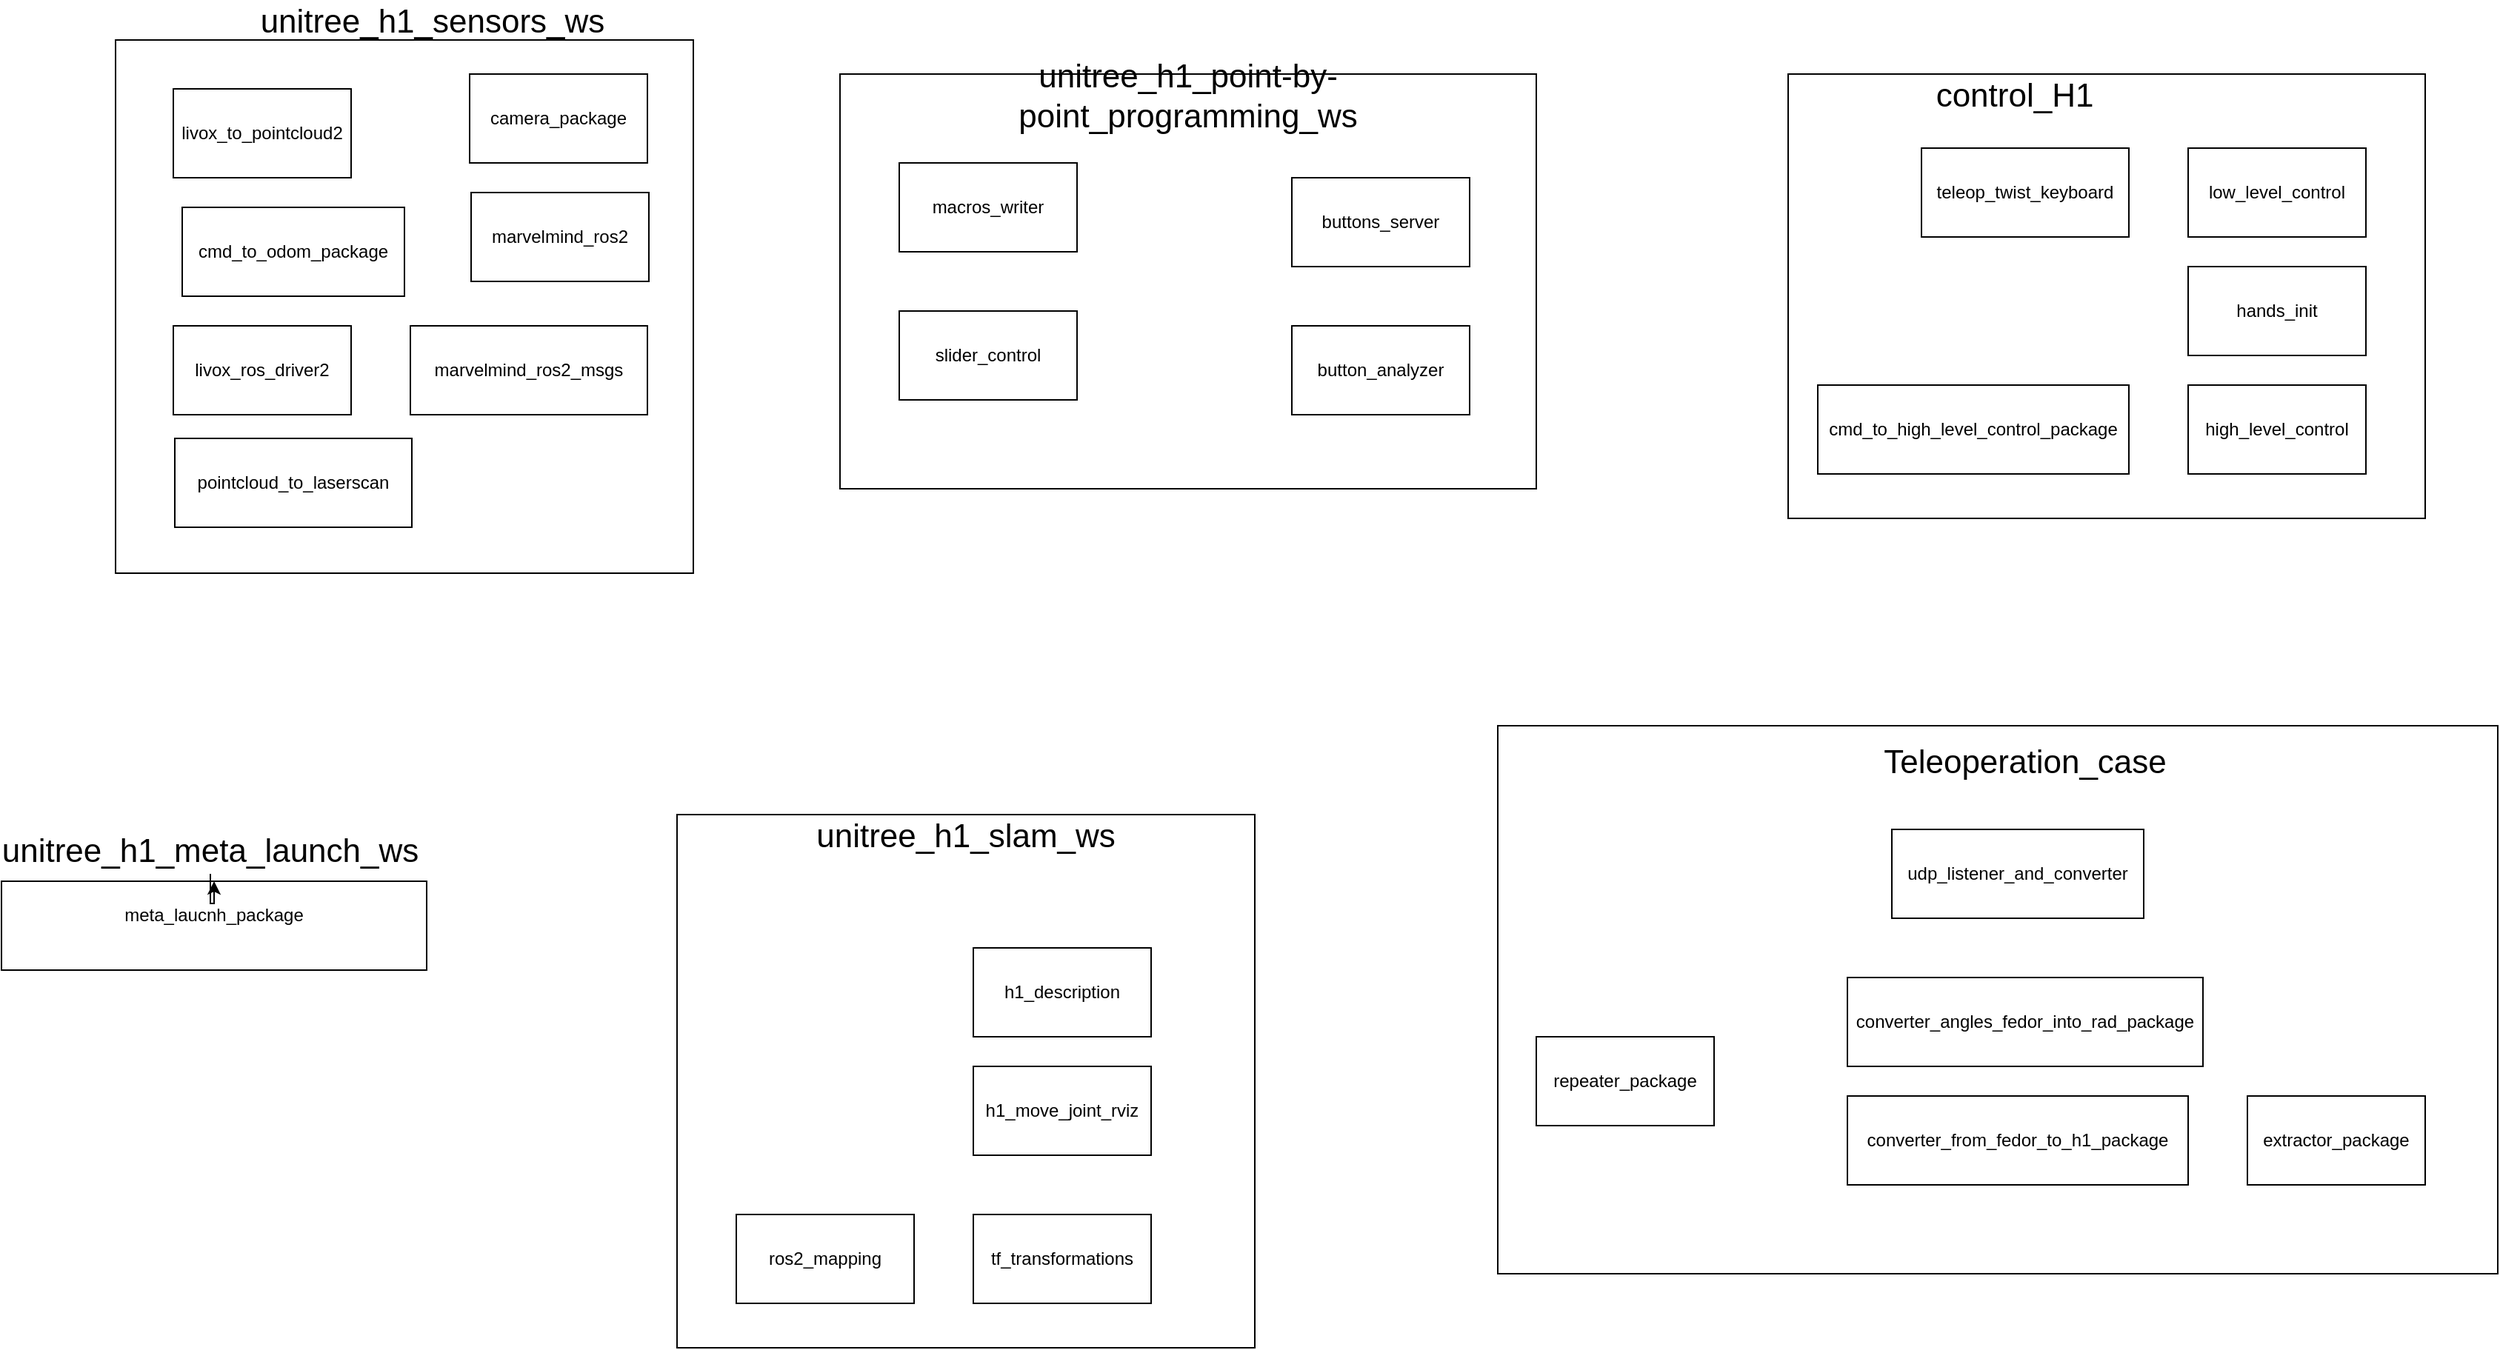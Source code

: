<mxfile version="27.0.9">
  <diagram name="Page-1" id="EOcN2amwTkRdN6bezQN2">
    <mxGraphModel dx="1280" dy="1002" grid="0" gridSize="10" guides="1" tooltips="1" connect="1" arrows="1" fold="1" page="1" pageScale="1" pageWidth="850" pageHeight="1100" math="0" shadow="0">
      <root>
        <mxCell id="0" />
        <mxCell id="1" parent="0" />
        <mxCell id="c4CCSgpwK0H5FM85FgCS-2" value="cmd_to_high_level_control_package" style="rounded=0;whiteSpace=wrap;html=1;" parent="1" vertex="1">
          <mxGeometry x="1030" y="320" width="210" height="60" as="geometry" />
        </mxCell>
        <mxCell id="c4CCSgpwK0H5FM85FgCS-3" value="cmd_to_odom_package" style="rounded=0;whiteSpace=wrap;html=1;" parent="1" vertex="1">
          <mxGeometry x="-74" y="200" width="150" height="60" as="geometry" />
        </mxCell>
        <mxCell id="c4CCSgpwK0H5FM85FgCS-4" value="h1_description" style="rounded=0;whiteSpace=wrap;html=1;" parent="1" vertex="1">
          <mxGeometry x="460" y="700" width="120" height="60" as="geometry" />
        </mxCell>
        <mxCell id="c4CCSgpwK0H5FM85FgCS-5" value="h1_move_joint_rviz" style="rounded=0;whiteSpace=wrap;html=1;" parent="1" vertex="1">
          <mxGeometry x="460" y="780" width="120" height="60" as="geometry" />
        </mxCell>
        <mxCell id="c4CCSgpwK0H5FM85FgCS-11" value="ros2_mapping" style="rounded=0;whiteSpace=wrap;html=1;" parent="1" vertex="1">
          <mxGeometry x="300" y="880" width="120" height="60" as="geometry" />
        </mxCell>
        <mxCell id="c4CCSgpwK0H5FM85FgCS-12" value="teleop_twist_keyboard" style="rounded=0;whiteSpace=wrap;html=1;" parent="1" vertex="1">
          <mxGeometry x="1100" y="160" width="140" height="60" as="geometry" />
        </mxCell>
        <mxCell id="c4CCSgpwK0H5FM85FgCS-13" value="tf_transformations" style="rounded=0;whiteSpace=wrap;html=1;" parent="1" vertex="1">
          <mxGeometry x="460" y="880" width="120" height="60" as="geometry" />
        </mxCell>
        <mxCell id="c4CCSgpwK0H5FM85FgCS-16" value="hands_init" style="rounded=0;whiteSpace=wrap;html=1;" parent="1" vertex="1">
          <mxGeometry x="1280" y="240" width="120" height="60" as="geometry" />
        </mxCell>
        <mxCell id="c4CCSgpwK0H5FM85FgCS-17" value="high_level_control" style="rounded=0;whiteSpace=wrap;html=1;" parent="1" vertex="1">
          <mxGeometry x="1280" y="320" width="120" height="60" as="geometry" />
        </mxCell>
        <mxCell id="c4CCSgpwK0H5FM85FgCS-18" value="low_level_control" style="rounded=0;whiteSpace=wrap;html=1;" parent="1" vertex="1">
          <mxGeometry x="1280" y="160" width="120" height="60" as="geometry" />
        </mxCell>
        <mxCell id="c4CCSgpwK0H5FM85FgCS-21" value="udp_listener_and_converter" style="rounded=0;whiteSpace=wrap;html=1;" parent="1" vertex="1">
          <mxGeometry x="1080" y="620" width="170" height="60" as="geometry" />
        </mxCell>
        <mxCell id="c4CCSgpwK0H5FM85FgCS-22" value="converter_angles_fedor_into_rad_package" style="rounded=0;whiteSpace=wrap;html=1;" parent="1" vertex="1">
          <mxGeometry x="1050" y="720" width="240" height="60" as="geometry" />
        </mxCell>
        <mxCell id="c4CCSgpwK0H5FM85FgCS-23" value="converter_from_fedor_to_h1_package" style="rounded=0;whiteSpace=wrap;html=1;" parent="1" vertex="1">
          <mxGeometry x="1050" y="800" width="230" height="60" as="geometry" />
        </mxCell>
        <mxCell id="c4CCSgpwK0H5FM85FgCS-24" value="extractor_package" style="rounded=0;whiteSpace=wrap;html=1;" parent="1" vertex="1">
          <mxGeometry x="1320" y="800" width="120" height="60" as="geometry" />
        </mxCell>
        <mxCell id="c4CCSgpwK0H5FM85FgCS-25" value="repeater_package" style="rounded=0;whiteSpace=wrap;html=1;" parent="1" vertex="1">
          <mxGeometry x="840" y="760" width="120" height="60" as="geometry" />
        </mxCell>
        <mxCell id="c4CCSgpwK0H5FM85FgCS-30" value="" style="rounded=0;whiteSpace=wrap;html=1;fillColor=none;" parent="1" vertex="1">
          <mxGeometry x="370" y="110" width="470" height="280" as="geometry" />
        </mxCell>
        <mxCell id="c4CCSgpwK0H5FM85FgCS-26" value="" style="rounded=0;whiteSpace=wrap;html=1;fillColor=none;" parent="1" vertex="1">
          <mxGeometry x="814" y="550" width="675" height="370" as="geometry" />
        </mxCell>
        <mxCell id="c4CCSgpwK0H5FM85FgCS-27" value="&lt;font style=&quot;font-size: 22px;&quot;&gt;Teleoperation_case&lt;/font&gt;" style="text;html=1;align=center;verticalAlign=middle;whiteSpace=wrap;rounded=0;" parent="1" vertex="1">
          <mxGeometry x="1140" y="560" width="60" height="30" as="geometry" />
        </mxCell>
        <mxCell id="c4CCSgpwK0H5FM85FgCS-28" value="" style="rounded=0;whiteSpace=wrap;html=1;fontColor=default;fillColor=none;" parent="1" vertex="1">
          <mxGeometry x="1010" y="110" width="430" height="300" as="geometry" />
        </mxCell>
        <mxCell id="c4CCSgpwK0H5FM85FgCS-29" value="&lt;span style=&quot;font-size: 22px;&quot;&gt;control_H1&lt;/span&gt;" style="text;html=1;align=center;verticalAlign=middle;whiteSpace=wrap;rounded=0;" parent="1" vertex="1">
          <mxGeometry x="1132.5" y="110" width="60" height="30" as="geometry" />
        </mxCell>
        <mxCell id="c4CCSgpwK0H5FM85FgCS-14" value="button_analyzer" style="rounded=0;whiteSpace=wrap;html=1;" parent="1" vertex="1">
          <mxGeometry x="675" y="280" width="120" height="60" as="geometry" />
        </mxCell>
        <mxCell id="c4CCSgpwK0H5FM85FgCS-15" value="buttons_server" style="rounded=0;whiteSpace=wrap;html=1;" parent="1" vertex="1">
          <mxGeometry x="675" y="180" width="120" height="60" as="geometry" />
        </mxCell>
        <mxCell id="c4CCSgpwK0H5FM85FgCS-19" value="macros_writer" style="rounded=0;whiteSpace=wrap;html=1;" parent="1" vertex="1">
          <mxGeometry x="410" y="170" width="120" height="60" as="geometry" />
        </mxCell>
        <mxCell id="c4CCSgpwK0H5FM85FgCS-20" value="slider_control" style="rounded=0;whiteSpace=wrap;html=1;" parent="1" vertex="1">
          <mxGeometry x="410" y="270" width="120" height="60" as="geometry" />
        </mxCell>
        <mxCell id="c4CCSgpwK0H5FM85FgCS-31" value="&lt;span style=&quot;font-size: 22px;&quot;&gt;unitree_h1_point-by-point_programming_ws&lt;/span&gt;" style="text;html=1;align=center;verticalAlign=middle;whiteSpace=wrap;rounded=0;" parent="1" vertex="1">
          <mxGeometry x="575" y="110" width="60" height="30" as="geometry" />
        </mxCell>
        <mxCell id="c4CCSgpwK0H5FM85FgCS-32" value="" style="rounded=0;whiteSpace=wrap;html=1;fillColor=none;" parent="1" vertex="1">
          <mxGeometry x="-119" y="87" width="390" height="360" as="geometry" />
        </mxCell>
        <mxCell id="c4CCSgpwK0H5FM85FgCS-1" value="camera_package" style="rounded=0;whiteSpace=wrap;html=1;" parent="1" vertex="1">
          <mxGeometry x="120" y="110" width="120" height="60" as="geometry" />
        </mxCell>
        <mxCell id="c4CCSgpwK0H5FM85FgCS-6" value="livox_ros_driver2" style="rounded=0;whiteSpace=wrap;html=1;" parent="1" vertex="1">
          <mxGeometry x="-80" y="280" width="120" height="60" as="geometry" />
        </mxCell>
        <mxCell id="c4CCSgpwK0H5FM85FgCS-7" value="livox_to_pointcloud2" style="rounded=0;whiteSpace=wrap;html=1;" parent="1" vertex="1">
          <mxGeometry x="-80" y="120" width="120" height="60" as="geometry" />
        </mxCell>
        <mxCell id="c4CCSgpwK0H5FM85FgCS-8" value="marvelmind_ros2" style="rounded=0;whiteSpace=wrap;html=1;" parent="1" vertex="1">
          <mxGeometry x="121" y="190" width="120" height="60" as="geometry" />
        </mxCell>
        <mxCell id="c4CCSgpwK0H5FM85FgCS-9" value="marvelmind_ros2_msgs" style="rounded=0;whiteSpace=wrap;html=1;" parent="1" vertex="1">
          <mxGeometry x="80" y="280" width="160" height="60" as="geometry" />
        </mxCell>
        <mxCell id="c4CCSgpwK0H5FM85FgCS-10" value="pointcloud_to_laserscan" style="rounded=0;whiteSpace=wrap;html=1;" parent="1" vertex="1">
          <mxGeometry x="-79" y="356" width="160" height="60" as="geometry" />
        </mxCell>
        <mxCell id="c4CCSgpwK0H5FM85FgCS-33" value="&lt;span style=&quot;font-size: 22px;&quot;&gt;unitree_h1_sensors_ws&lt;/span&gt;" style="text;html=1;align=center;verticalAlign=middle;whiteSpace=wrap;rounded=0;" parent="1" vertex="1">
          <mxGeometry x="65" y="60" width="60" height="30" as="geometry" />
        </mxCell>
        <mxCell id="c4CCSgpwK0H5FM85FgCS-34" value="" style="rounded=0;whiteSpace=wrap;html=1;fillColor=none;" parent="1" vertex="1">
          <mxGeometry x="260" y="610" width="390" height="360" as="geometry" />
        </mxCell>
        <mxCell id="c4CCSgpwK0H5FM85FgCS-35" value="&lt;span style=&quot;font-size: 22px;&quot;&gt;unitree_h1_slam_ws&lt;/span&gt;" style="text;html=1;align=center;verticalAlign=middle;whiteSpace=wrap;rounded=0;" parent="1" vertex="1">
          <mxGeometry x="425" y="610" width="60" height="30" as="geometry" />
        </mxCell>
        <mxCell id="c4CCSgpwK0H5FM85FgCS-39" value="meta_laucnh_package&lt;div&gt;&lt;br&gt;&lt;/div&gt;" style="whiteSpace=wrap;html=1;" parent="1" vertex="1">
          <mxGeometry x="-196" y="655" width="287" height="60" as="geometry" />
        </mxCell>
        <mxCell id="zbLUMYDk78MjfoJjo4IG-4" value="" style="edgeStyle=orthogonalEdgeStyle;rounded=0;orthogonalLoop=1;jettySize=auto;html=1;" parent="1" source="zbLUMYDk78MjfoJjo4IG-3" target="c4CCSgpwK0H5FM85FgCS-39" edge="1">
          <mxGeometry relative="1" as="geometry" />
        </mxCell>
        <mxCell id="zbLUMYDk78MjfoJjo4IG-3" value="&lt;span style=&quot;font-size: 22px;&quot;&gt;unitree_h1_meta_launch_ws&lt;/span&gt;" style="text;html=1;align=center;verticalAlign=middle;whiteSpace=wrap;rounded=0;" parent="1" vertex="1">
          <mxGeometry x="-85" y="620" width="60" height="30" as="geometry" />
        </mxCell>
      </root>
    </mxGraphModel>
  </diagram>
</mxfile>
